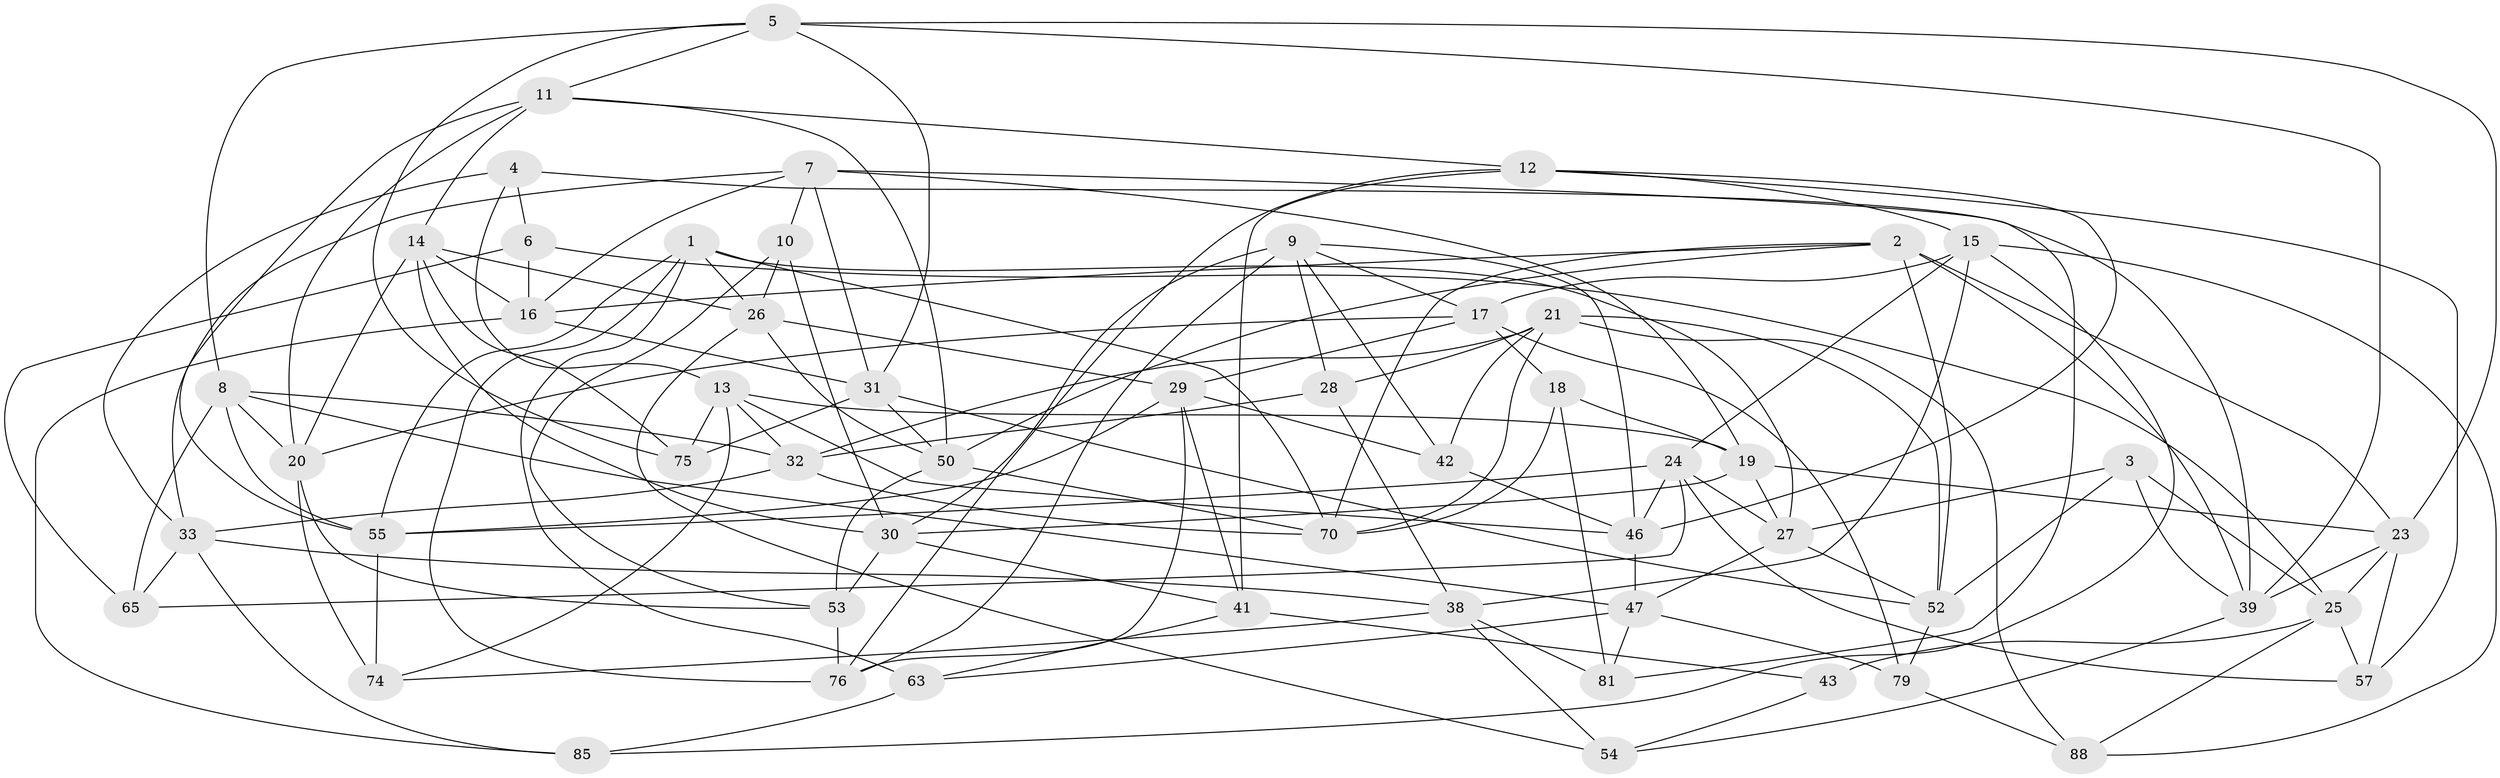 // original degree distribution, {4: 1.0}
// Generated by graph-tools (version 1.1) at 2025/11/02/27/25 16:11:43]
// undirected, 55 vertices, 145 edges
graph export_dot {
graph [start="1"]
  node [color=gray90,style=filled];
  1 [super="+45"];
  2 [super="+51"];
  3;
  4;
  5 [super="+35"];
  6;
  7 [super="+34"];
  8 [super="+78"];
  9 [super="+92"];
  10;
  11 [super="+64"];
  12 [super="+37"];
  13 [super="+68"];
  14 [super="+36"];
  15 [super="+72"];
  16 [super="+84"];
  17 [super="+83"];
  18;
  19 [super="+22"];
  20 [super="+62"];
  21 [super="+48"];
  23 [super="+77"];
  24 [super="+61"];
  25 [super="+40"];
  26 [super="+44"];
  27 [super="+56"];
  28;
  29 [super="+60"];
  30 [super="+87"];
  31 [super="+69"];
  32 [super="+80"];
  33 [super="+66"];
  38 [super="+49"];
  39 [super="+58"];
  41 [super="+73"];
  42;
  43;
  46 [super="+86"];
  47 [super="+59"];
  50 [super="+89"];
  52 [super="+82"];
  53 [super="+67"];
  54;
  55 [super="+91"];
  57;
  63;
  65;
  70 [super="+71"];
  74;
  75;
  76 [super="+90"];
  79;
  81;
  85;
  88;
  1 -- 76;
  1 -- 26;
  1 -- 27;
  1 -- 63;
  1 -- 70;
  1 -- 55;
  2 -- 50;
  2 -- 16;
  2 -- 70;
  2 -- 39;
  2 -- 23;
  2 -- 52;
  3 -- 52;
  3 -- 39;
  3 -- 25;
  3 -- 27;
  4 -- 6;
  4 -- 39;
  4 -- 13;
  4 -- 33;
  5 -- 75;
  5 -- 8;
  5 -- 39;
  5 -- 11;
  5 -- 31;
  5 -- 23;
  6 -- 65;
  6 -- 16;
  6 -- 25;
  7 -- 16;
  7 -- 81;
  7 -- 33;
  7 -- 10;
  7 -- 31;
  7 -- 19;
  8 -- 47;
  8 -- 32;
  8 -- 65;
  8 -- 20;
  8 -- 55;
  9 -- 28;
  9 -- 46;
  9 -- 42;
  9 -- 76;
  9 -- 30;
  9 -- 17;
  10 -- 53;
  10 -- 30;
  10 -- 26;
  11 -- 14;
  11 -- 20;
  11 -- 12;
  11 -- 55;
  11 -- 50;
  12 -- 76;
  12 -- 46;
  12 -- 57;
  12 -- 41;
  12 -- 15;
  13 -- 75;
  13 -- 74;
  13 -- 19;
  13 -- 46;
  13 -- 32;
  14 -- 26;
  14 -- 20;
  14 -- 16;
  14 -- 75;
  14 -- 30;
  15 -- 17;
  15 -- 85;
  15 -- 24;
  15 -- 88;
  15 -- 38;
  16 -- 85;
  16 -- 31;
  17 -- 79;
  17 -- 20;
  17 -- 18;
  17 -- 29;
  18 -- 81;
  18 -- 70;
  18 -- 19;
  19 -- 30;
  19 -- 27;
  19 -- 23;
  20 -- 74;
  20 -- 53;
  21 -- 52;
  21 -- 42;
  21 -- 32;
  21 -- 88;
  21 -- 28;
  21 -- 70;
  23 -- 57;
  23 -- 25;
  23 -- 39;
  24 -- 27;
  24 -- 46;
  24 -- 57;
  24 -- 65;
  24 -- 55;
  25 -- 43;
  25 -- 88;
  25 -- 57;
  26 -- 50;
  26 -- 54;
  26 -- 29;
  27 -- 47;
  27 -- 52;
  28 -- 38;
  28 -- 32;
  29 -- 41;
  29 -- 55;
  29 -- 42;
  29 -- 76;
  30 -- 53;
  30 -- 41;
  31 -- 75;
  31 -- 52;
  31 -- 50;
  32 -- 70;
  32 -- 33;
  33 -- 65;
  33 -- 85;
  33 -- 38;
  38 -- 74;
  38 -- 81;
  38 -- 54;
  39 -- 54;
  41 -- 43 [weight=2];
  41 -- 63;
  42 -- 46;
  43 -- 54;
  46 -- 47;
  47 -- 63;
  47 -- 81;
  47 -- 79;
  50 -- 70;
  50 -- 53;
  52 -- 79;
  53 -- 76 [weight=2];
  55 -- 74;
  63 -- 85;
  79 -- 88;
}
